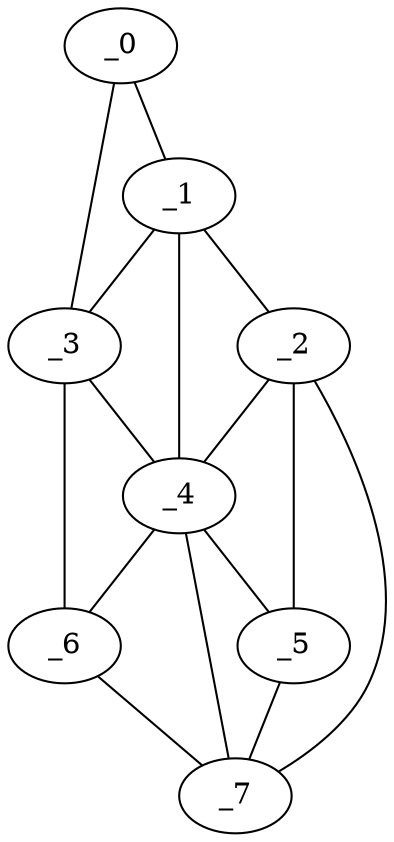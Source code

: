 graph "obj82__180.gxl" {
	_0	 [x=39,
		y=16];
	_1	 [x=53,
		y=14];
	_0 -- _1	 [valence=1];
	_3	 [x=75,
		y=61];
	_0 -- _3	 [valence=1];
	_2	 [x=62,
		y=13];
	_1 -- _2	 [valence=1];
	_1 -- _3	 [valence=1];
	_4	 [x=82,
		y=25];
	_1 -- _4	 [valence=2];
	_2 -- _4	 [valence=2];
	_5	 [x=84,
		y=18];
	_2 -- _5	 [valence=1];
	_7	 [x=94,
		y=18];
	_2 -- _7	 [valence=1];
	_3 -- _4	 [valence=2];
	_6	 [x=84,
		y=60];
	_3 -- _6	 [valence=1];
	_4 -- _5	 [valence=2];
	_4 -- _6	 [valence=2];
	_4 -- _7	 [valence=2];
	_5 -- _7	 [valence=2];
	_6 -- _7	 [valence=1];
}
